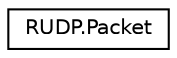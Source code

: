 digraph "Graphical Class Hierarchy"
{
 // LATEX_PDF_SIZE
  edge [fontname="Helvetica",fontsize="10",labelfontname="Helvetica",labelfontsize="10"];
  node [fontname="Helvetica",fontsize="10",shape=record];
  rankdir="LR";
  Node0 [label="RUDP.Packet",height=0.2,width=0.4,color="black", fillcolor="white", style="filled",URL="$classRUDP_1_1Packet.html",tooltip="Packet Class: Used to store some information about the."];
}
